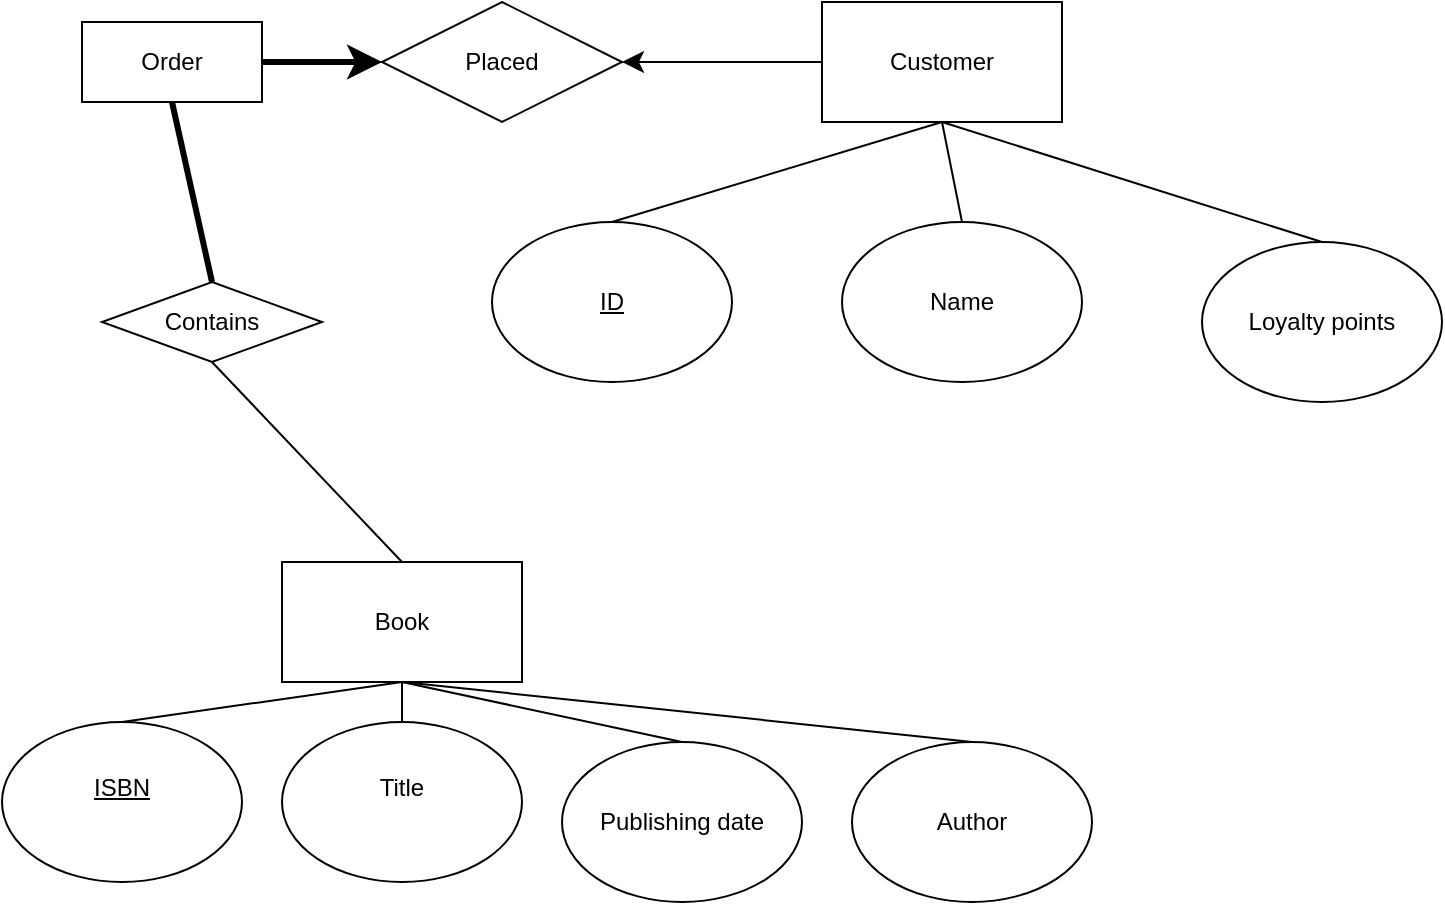 <mxfile version="24.7.13">
  <diagram name="Page-1" id="ks7quxxx4boysfLApYBP">
    <mxGraphModel dx="1018" dy="719" grid="1" gridSize="10" guides="1" tooltips="1" connect="1" arrows="1" fold="1" page="1" pageScale="1" pageWidth="850" pageHeight="1100" math="0" shadow="0">
      <root>
        <mxCell id="0" />
        <mxCell id="1" parent="0" />
        <mxCell id="7QC77WN1XvG1qAEx9W9q-2" value="Book" style="rounded=0;whiteSpace=wrap;html=1;" vertex="1" parent="1">
          <mxGeometry x="205" y="380" width="120" height="60" as="geometry" />
        </mxCell>
        <mxCell id="7QC77WN1XvG1qAEx9W9q-3" value="&lt;u&gt;ISBN&lt;/u&gt;&lt;div&gt;&lt;br&gt;&lt;/div&gt;" style="ellipse;whiteSpace=wrap;html=1;" vertex="1" parent="1">
          <mxGeometry x="65" y="460" width="120" height="80" as="geometry" />
        </mxCell>
        <mxCell id="7QC77WN1XvG1qAEx9W9q-4" value="Title&lt;div&gt;&lt;br&gt;&lt;/div&gt;" style="ellipse;whiteSpace=wrap;html=1;" vertex="1" parent="1">
          <mxGeometry x="205" y="460" width="120" height="80" as="geometry" />
        </mxCell>
        <mxCell id="7QC77WN1XvG1qAEx9W9q-7" value="" style="endArrow=none;html=1;rounded=0;fontSize=12;startSize=8;endSize=8;curved=1;exitX=0.5;exitY=0;exitDx=0;exitDy=0;entryX=0.5;entryY=1;entryDx=0;entryDy=0;" edge="1" parent="1" source="7QC77WN1XvG1qAEx9W9q-3" target="7QC77WN1XvG1qAEx9W9q-2">
          <mxGeometry width="50" height="50" relative="1" as="geometry">
            <mxPoint x="565" y="490" as="sourcePoint" />
            <mxPoint x="575" y="550" as="targetPoint" />
          </mxGeometry>
        </mxCell>
        <mxCell id="7QC77WN1XvG1qAEx9W9q-8" value="" style="endArrow=none;html=1;rounded=0;fontSize=12;startSize=8;endSize=8;curved=1;exitX=0.5;exitY=0;exitDx=0;exitDy=0;entryX=0.5;entryY=1;entryDx=0;entryDy=0;" edge="1" parent="1" source="7QC77WN1XvG1qAEx9W9q-4" target="7QC77WN1XvG1qAEx9W9q-2">
          <mxGeometry width="50" height="50" relative="1" as="geometry">
            <mxPoint x="565" y="490" as="sourcePoint" />
            <mxPoint x="615" y="440" as="targetPoint" />
          </mxGeometry>
        </mxCell>
        <mxCell id="7QC77WN1XvG1qAEx9W9q-15" value="Publishing date" style="ellipse;whiteSpace=wrap;html=1;" vertex="1" parent="1">
          <mxGeometry x="345" y="470" width="120" height="80" as="geometry" />
        </mxCell>
        <mxCell id="7QC77WN1XvG1qAEx9W9q-16" value="" style="endArrow=none;html=1;rounded=0;fontSize=12;startSize=8;endSize=8;curved=1;entryX=0.5;entryY=1;entryDx=0;entryDy=0;exitX=0.5;exitY=0;exitDx=0;exitDy=0;" edge="1" parent="1" source="7QC77WN1XvG1qAEx9W9q-15" target="7QC77WN1XvG1qAEx9W9q-2">
          <mxGeometry width="50" height="50" relative="1" as="geometry">
            <mxPoint x="445" y="400" as="sourcePoint" />
            <mxPoint x="495" y="350" as="targetPoint" />
          </mxGeometry>
        </mxCell>
        <mxCell id="7QC77WN1XvG1qAEx9W9q-18" value="Customer" style="rounded=0;whiteSpace=wrap;html=1;" vertex="1" parent="1">
          <mxGeometry x="475" y="100" width="120" height="60" as="geometry" />
        </mxCell>
        <mxCell id="7QC77WN1XvG1qAEx9W9q-19" value="" style="endArrow=none;html=1;rounded=0;fontSize=12;startSize=8;endSize=8;curved=1;entryX=0.5;entryY=1;entryDx=0;entryDy=0;exitX=0.5;exitY=0;exitDx=0;exitDy=0;" edge="1" parent="1" source="7QC77WN1XvG1qAEx9W9q-20" target="7QC77WN1XvG1qAEx9W9q-18">
          <mxGeometry width="50" height="50" relative="1" as="geometry">
            <mxPoint x="45.0" y="217.36" as="sourcePoint" />
            <mxPoint x="505.64" y="290" as="targetPoint" />
          </mxGeometry>
        </mxCell>
        <mxCell id="7QC77WN1XvG1qAEx9W9q-20" value="&lt;u&gt;ID&lt;/u&gt;" style="ellipse;whiteSpace=wrap;html=1;" vertex="1" parent="1">
          <mxGeometry x="310" y="210" width="120" height="80" as="geometry" />
        </mxCell>
        <mxCell id="7QC77WN1XvG1qAEx9W9q-22" value="Name" style="ellipse;whiteSpace=wrap;html=1;" vertex="1" parent="1">
          <mxGeometry x="485" y="210" width="120" height="80" as="geometry" />
        </mxCell>
        <mxCell id="7QC77WN1XvG1qAEx9W9q-23" value="" style="endArrow=none;html=1;rounded=0;fontSize=12;startSize=8;endSize=8;curved=1;entryX=0.5;entryY=1;entryDx=0;entryDy=0;exitX=0.5;exitY=0;exitDx=0;exitDy=0;" edge="1" parent="1" source="7QC77WN1XvG1qAEx9W9q-22" target="7QC77WN1XvG1qAEx9W9q-18">
          <mxGeometry width="50" height="50" relative="1" as="geometry">
            <mxPoint x="165.64" y="210" as="sourcePoint" />
            <mxPoint x="505.64" y="290" as="targetPoint" />
          </mxGeometry>
        </mxCell>
        <mxCell id="7QC77WN1XvG1qAEx9W9q-25" value="Loyalty points" style="ellipse;whiteSpace=wrap;html=1;" vertex="1" parent="1">
          <mxGeometry x="665" y="220" width="120" height="80" as="geometry" />
        </mxCell>
        <mxCell id="7QC77WN1XvG1qAEx9W9q-26" value="" style="endArrow=none;html=1;rounded=0;fontSize=12;startSize=8;endSize=8;curved=1;entryX=0.5;entryY=1;entryDx=0;entryDy=0;exitX=0.5;exitY=0;exitDx=0;exitDy=0;" edge="1" parent="1" source="7QC77WN1XvG1qAEx9W9q-25" target="7QC77WN1XvG1qAEx9W9q-18">
          <mxGeometry width="50" height="50" relative="1" as="geometry">
            <mxPoint x="435.64" y="220" as="sourcePoint" />
            <mxPoint x="505.64" y="290" as="targetPoint" />
          </mxGeometry>
        </mxCell>
        <mxCell id="7QC77WN1XvG1qAEx9W9q-29" value="Order" style="rounded=0;whiteSpace=wrap;html=1;" vertex="1" parent="1">
          <mxGeometry x="105" y="110" width="90" height="40" as="geometry" />
        </mxCell>
        <mxCell id="7QC77WN1XvG1qAEx9W9q-30" value="Placed" style="rhombus;whiteSpace=wrap;html=1;" vertex="1" parent="1">
          <mxGeometry x="255" y="100" width="120" height="60" as="geometry" />
        </mxCell>
        <mxCell id="7QC77WN1XvG1qAEx9W9q-31" value="" style="endArrow=classic;html=1;rounded=0;fontSize=12;startSize=8;endSize=8;curved=1;exitX=0;exitY=0.5;exitDx=0;exitDy=0;entryX=1;entryY=0.5;entryDx=0;entryDy=0;" edge="1" parent="1" source="7QC77WN1XvG1qAEx9W9q-18" target="7QC77WN1XvG1qAEx9W9q-30">
          <mxGeometry width="50" height="50" relative="1" as="geometry">
            <mxPoint x="385" y="440" as="sourcePoint" />
            <mxPoint x="435" y="390" as="targetPoint" />
          </mxGeometry>
        </mxCell>
        <mxCell id="7QC77WN1XvG1qAEx9W9q-32" value="" style="endArrow=classic;html=1;rounded=0;fontSize=12;startSize=8;endSize=8;curved=1;entryX=0;entryY=0.5;entryDx=0;entryDy=0;exitX=1;exitY=0.5;exitDx=0;exitDy=0;strokeWidth=3;" edge="1" parent="1" source="7QC77WN1XvG1qAEx9W9q-29" target="7QC77WN1XvG1qAEx9W9q-30">
          <mxGeometry width="50" height="50" relative="1" as="geometry">
            <mxPoint x="385" y="440" as="sourcePoint" />
            <mxPoint x="435" y="390" as="targetPoint" />
          </mxGeometry>
        </mxCell>
        <mxCell id="7QC77WN1XvG1qAEx9W9q-33" value="Contains" style="rhombus;whiteSpace=wrap;html=1;" vertex="1" parent="1">
          <mxGeometry x="115" y="240" width="110" height="40" as="geometry" />
        </mxCell>
        <mxCell id="7QC77WN1XvG1qAEx9W9q-34" value="" style="endArrow=none;html=1;rounded=0;fontSize=12;startSize=8;endSize=8;curved=1;entryX=0.5;entryY=1;entryDx=0;entryDy=0;exitX=0.5;exitY=0;exitDx=0;exitDy=0;strokeWidth=3;" edge="1" parent="1" source="7QC77WN1XvG1qAEx9W9q-33" target="7QC77WN1XvG1qAEx9W9q-29">
          <mxGeometry width="50" height="50" relative="1" as="geometry">
            <mxPoint x="385" y="440" as="sourcePoint" />
            <mxPoint x="275" y="210" as="targetPoint" />
          </mxGeometry>
        </mxCell>
        <mxCell id="7QC77WN1XvG1qAEx9W9q-35" value="" style="endArrow=none;html=1;rounded=0;fontSize=12;startSize=8;endSize=8;curved=1;entryX=0.5;entryY=1;entryDx=0;entryDy=0;exitX=0.5;exitY=0;exitDx=0;exitDy=0;" edge="1" parent="1" source="7QC77WN1XvG1qAEx9W9q-2" target="7QC77WN1XvG1qAEx9W9q-33">
          <mxGeometry width="50" height="50" relative="1" as="geometry">
            <mxPoint x="385" y="440" as="sourcePoint" />
            <mxPoint x="435" y="390" as="targetPoint" />
          </mxGeometry>
        </mxCell>
        <mxCell id="7QC77WN1XvG1qAEx9W9q-36" value="Author" style="ellipse;whiteSpace=wrap;html=1;" vertex="1" parent="1">
          <mxGeometry x="490" y="470" width="120" height="80" as="geometry" />
        </mxCell>
        <mxCell id="7QC77WN1XvG1qAEx9W9q-37" value="" style="endArrow=none;html=1;rounded=0;fontSize=12;startSize=8;endSize=8;curved=1;exitX=0.5;exitY=1;exitDx=0;exitDy=0;entryX=0.5;entryY=0;entryDx=0;entryDy=0;" edge="1" parent="1" source="7QC77WN1XvG1qAEx9W9q-2" target="7QC77WN1XvG1qAEx9W9q-36">
          <mxGeometry width="50" height="50" relative="1" as="geometry">
            <mxPoint x="390" y="380" as="sourcePoint" />
            <mxPoint x="440" y="330" as="targetPoint" />
          </mxGeometry>
        </mxCell>
      </root>
    </mxGraphModel>
  </diagram>
</mxfile>
